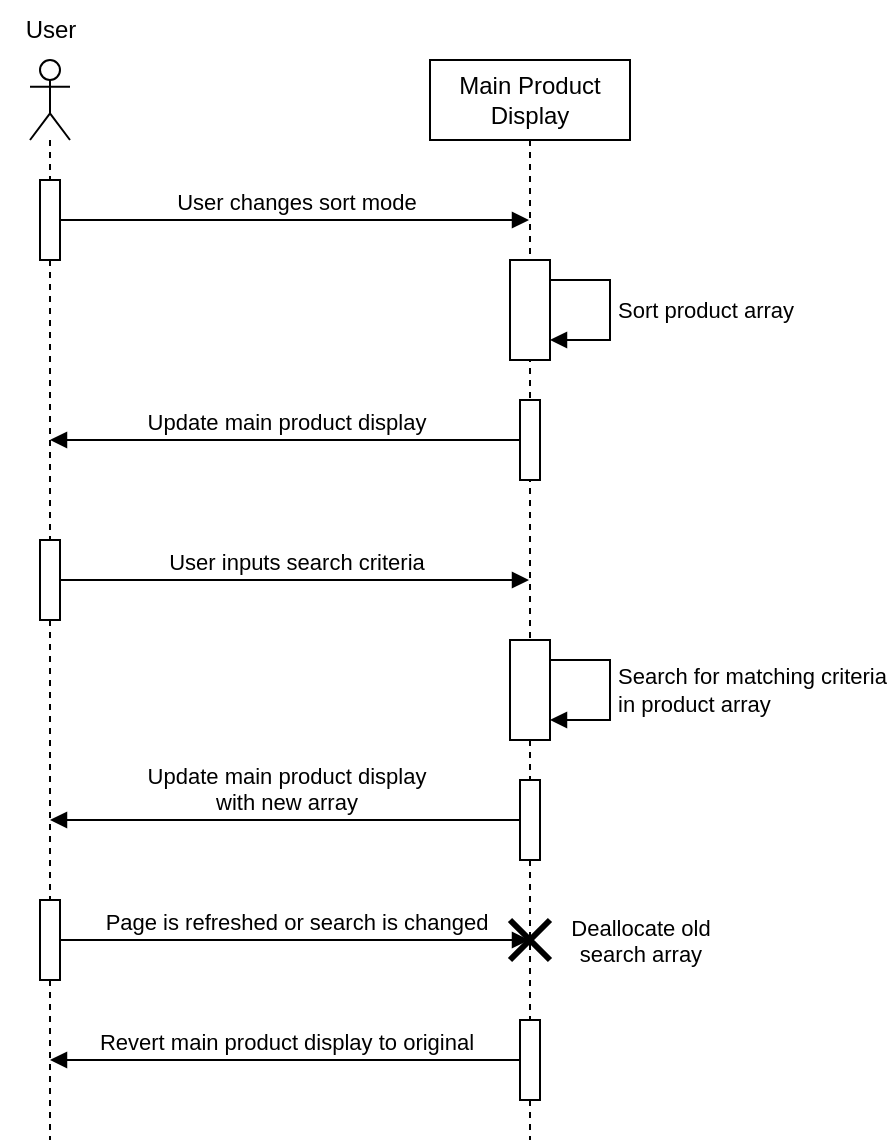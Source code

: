 <mxfile version="24.7.16">
  <diagram name="Page-1" id="2YBvvXClWsGukQMizWep">
    <mxGraphModel dx="961" dy="521" grid="1" gridSize="10" guides="1" tooltips="1" connect="1" arrows="1" fold="1" page="1" pageScale="1" pageWidth="850" pageHeight="1100" math="0" shadow="0">
      <root>
        <mxCell id="0" />
        <mxCell id="1" parent="0" />
        <mxCell id="6XrJhZcv4uqD5otf2Rir-3" value="Main Product Display" style="shape=umlLifeline;perimeter=lifelinePerimeter;whiteSpace=wrap;html=1;container=1;dropTarget=0;collapsible=0;recursiveResize=0;outlineConnect=0;portConstraint=eastwest;newEdgeStyle={&quot;curved&quot;:0,&quot;rounded&quot;:0};" vertex="1" parent="1">
          <mxGeometry x="410" y="60" width="100" height="540" as="geometry" />
        </mxCell>
        <mxCell id="6XrJhZcv4uqD5otf2Rir-21" value="" style="html=1;points=[[0,0,0,0,5],[0,1,0,0,-5],[1,0,0,0,5],[1,1,0,0,-5]];perimeter=orthogonalPerimeter;outlineConnect=0;targetShapes=umlLifeline;portConstraint=eastwest;newEdgeStyle={&quot;curved&quot;:0,&quot;rounded&quot;:0};" vertex="1" parent="6XrJhZcv4uqD5otf2Rir-3">
          <mxGeometry x="40" y="100" width="20" height="50" as="geometry" />
        </mxCell>
        <mxCell id="6XrJhZcv4uqD5otf2Rir-22" value="Sort product array" style="html=1;align=left;spacingLeft=2;endArrow=block;rounded=0;edgeStyle=orthogonalEdgeStyle;curved=0;rounded=0;" edge="1" target="6XrJhZcv4uqD5otf2Rir-21" parent="6XrJhZcv4uqD5otf2Rir-3">
          <mxGeometry relative="1" as="geometry">
            <mxPoint x="60" y="110" as="sourcePoint" />
            <Array as="points">
              <mxPoint x="90" y="110" />
              <mxPoint x="90" y="140" />
            </Array>
          </mxGeometry>
        </mxCell>
        <mxCell id="6XrJhZcv4uqD5otf2Rir-23" value="" style="html=1;points=[[0,0,0,0,5],[0,1,0,0,-5],[1,0,0,0,5],[1,1,0,0,-5]];perimeter=orthogonalPerimeter;outlineConnect=0;targetShapes=umlLifeline;portConstraint=eastwest;newEdgeStyle={&quot;curved&quot;:0,&quot;rounded&quot;:0};" vertex="1" parent="6XrJhZcv4uqD5otf2Rir-3">
          <mxGeometry x="45" y="170" width="10" height="40" as="geometry" />
        </mxCell>
        <mxCell id="6XrJhZcv4uqD5otf2Rir-32" value="" style="html=1;points=[[0,0,0,0,5],[0,1,0,0,-5],[1,0,0,0,5],[1,1,0,0,-5]];perimeter=orthogonalPerimeter;outlineConnect=0;targetShapes=umlLifeline;portConstraint=eastwest;newEdgeStyle={&quot;curved&quot;:0,&quot;rounded&quot;:0};" vertex="1" parent="6XrJhZcv4uqD5otf2Rir-3">
          <mxGeometry x="40" y="290" width="20" height="50" as="geometry" />
        </mxCell>
        <mxCell id="6XrJhZcv4uqD5otf2Rir-33" value="Search for matching criteria&lt;div&gt;in product array&lt;/div&gt;" style="html=1;align=left;spacingLeft=2;endArrow=block;rounded=0;edgeStyle=orthogonalEdgeStyle;curved=0;rounded=0;" edge="1" parent="6XrJhZcv4uqD5otf2Rir-3" target="6XrJhZcv4uqD5otf2Rir-32">
          <mxGeometry relative="1" as="geometry">
            <mxPoint x="60" y="300" as="sourcePoint" />
            <Array as="points">
              <mxPoint x="90" y="300" />
              <mxPoint x="90" y="330" />
            </Array>
          </mxGeometry>
        </mxCell>
        <mxCell id="6XrJhZcv4uqD5otf2Rir-34" value="" style="html=1;points=[[0,0,0,0,5],[0,1,0,0,-5],[1,0,0,0,5],[1,1,0,0,-5]];perimeter=orthogonalPerimeter;outlineConnect=0;targetShapes=umlLifeline;portConstraint=eastwest;newEdgeStyle={&quot;curved&quot;:0,&quot;rounded&quot;:0};" vertex="1" parent="6XrJhZcv4uqD5otf2Rir-3">
          <mxGeometry x="45" y="360" width="10" height="40" as="geometry" />
        </mxCell>
        <mxCell id="6XrJhZcv4uqD5otf2Rir-35" value="Update main product display&lt;div&gt;with new array&lt;/div&gt;" style="html=1;verticalAlign=bottom;endArrow=block;curved=0;rounded=0;" edge="1" parent="6XrJhZcv4uqD5otf2Rir-3">
          <mxGeometry width="80" relative="1" as="geometry">
            <mxPoint x="45" y="380" as="sourcePoint" />
            <mxPoint x="-190" y="380" as="targetPoint" />
          </mxGeometry>
        </mxCell>
        <mxCell id="6XrJhZcv4uqD5otf2Rir-41" value="" style="shape=umlDestroy;whiteSpace=wrap;html=1;strokeWidth=3;targetShapes=umlLifeline;" vertex="1" parent="6XrJhZcv4uqD5otf2Rir-3">
          <mxGeometry x="40" y="430" width="20" height="20" as="geometry" />
        </mxCell>
        <mxCell id="6XrJhZcv4uqD5otf2Rir-16" value="" style="shape=umlLifeline;perimeter=lifelinePerimeter;whiteSpace=wrap;html=1;container=1;dropTarget=0;collapsible=0;recursiveResize=0;outlineConnect=0;portConstraint=eastwest;newEdgeStyle={&quot;curved&quot;:0,&quot;rounded&quot;:0};participant=umlActor;" vertex="1" parent="1">
          <mxGeometry x="210" y="60" width="20" height="540" as="geometry" />
        </mxCell>
        <mxCell id="6XrJhZcv4uqD5otf2Rir-18" value="" style="html=1;points=[[0,0,0,0,5],[0,1,0,0,-5],[1,0,0,0,5],[1,1,0,0,-5]];perimeter=orthogonalPerimeter;outlineConnect=0;targetShapes=umlLifeline;portConstraint=eastwest;newEdgeStyle={&quot;curved&quot;:0,&quot;rounded&quot;:0};" vertex="1" parent="6XrJhZcv4uqD5otf2Rir-16">
          <mxGeometry x="5" y="60" width="10" height="40" as="geometry" />
        </mxCell>
        <mxCell id="6XrJhZcv4uqD5otf2Rir-27" value="" style="html=1;points=[[0,0,0,0,5],[0,1,0,0,-5],[1,0,0,0,5],[1,1,0,0,-5]];perimeter=orthogonalPerimeter;outlineConnect=0;targetShapes=umlLifeline;portConstraint=eastwest;newEdgeStyle={&quot;curved&quot;:0,&quot;rounded&quot;:0};" vertex="1" parent="6XrJhZcv4uqD5otf2Rir-16">
          <mxGeometry x="5" y="240" width="10" height="40" as="geometry" />
        </mxCell>
        <mxCell id="6XrJhZcv4uqD5otf2Rir-39" value="" style="html=1;points=[[0,0,0,0,5],[0,1,0,0,-5],[1,0,0,0,5],[1,1,0,0,-5]];perimeter=orthogonalPerimeter;outlineConnect=0;targetShapes=umlLifeline;portConstraint=eastwest;newEdgeStyle={&quot;curved&quot;:0,&quot;rounded&quot;:0};" vertex="1" parent="6XrJhZcv4uqD5otf2Rir-16">
          <mxGeometry x="5" y="420" width="10" height="40" as="geometry" />
        </mxCell>
        <mxCell id="6XrJhZcv4uqD5otf2Rir-17" value="User changes sort mode" style="html=1;verticalAlign=bottom;endArrow=block;curved=0;rounded=0;" edge="1" parent="1" source="6XrJhZcv4uqD5otf2Rir-18">
          <mxGeometry width="80" relative="1" as="geometry">
            <mxPoint x="240" y="150" as="sourcePoint" />
            <mxPoint x="459.5" y="140" as="targetPoint" />
          </mxGeometry>
        </mxCell>
        <mxCell id="6XrJhZcv4uqD5otf2Rir-20" value="User" style="text;html=1;align=center;verticalAlign=middle;resizable=0;points=[];autosize=1;strokeColor=none;fillColor=none;" vertex="1" parent="1">
          <mxGeometry x="195" y="30" width="50" height="30" as="geometry" />
        </mxCell>
        <mxCell id="6XrJhZcv4uqD5otf2Rir-24" value="Update main product display" style="html=1;verticalAlign=bottom;endArrow=block;curved=0;rounded=0;" edge="1" parent="1" target="6XrJhZcv4uqD5otf2Rir-16">
          <mxGeometry width="80" relative="1" as="geometry">
            <mxPoint x="455" y="250" as="sourcePoint" />
            <mxPoint x="330" y="250" as="targetPoint" />
          </mxGeometry>
        </mxCell>
        <mxCell id="6XrJhZcv4uqD5otf2Rir-28" value="User inputs search criteria" style="html=1;verticalAlign=bottom;endArrow=block;curved=0;rounded=0;" edge="1" parent="1" source="6XrJhZcv4uqD5otf2Rir-27" target="6XrJhZcv4uqD5otf2Rir-3">
          <mxGeometry width="80" relative="1" as="geometry">
            <mxPoint x="260" y="330" as="sourcePoint" />
            <mxPoint x="459.67" y="300" as="targetPoint" />
          </mxGeometry>
        </mxCell>
        <mxCell id="6XrJhZcv4uqD5otf2Rir-40" value="Page is refreshed or search is changed" style="html=1;verticalAlign=bottom;endArrow=block;curved=0;rounded=0;" edge="1" parent="1" source="6XrJhZcv4uqD5otf2Rir-39" target="6XrJhZcv4uqD5otf2Rir-3">
          <mxGeometry width="80" relative="1" as="geometry">
            <mxPoint x="230" y="500" as="sourcePoint" />
            <mxPoint x="310" y="500" as="targetPoint" />
          </mxGeometry>
        </mxCell>
        <mxCell id="6XrJhZcv4uqD5otf2Rir-42" value="&lt;font style=&quot;font-size: 11px;&quot;&gt;Deallocate old&lt;/font&gt;&lt;div style=&quot;font-size: 11px;&quot;&gt;&lt;font style=&quot;font-size: 11px;&quot;&gt;search array&lt;/font&gt;&lt;/div&gt;" style="text;html=1;align=center;verticalAlign=middle;resizable=0;points=[];autosize=1;strokeColor=none;fillColor=none;" vertex="1" parent="1">
          <mxGeometry x="470" y="480" width="90" height="40" as="geometry" />
        </mxCell>
        <mxCell id="6XrJhZcv4uqD5otf2Rir-44" value="" style="html=1;points=[[0,0,0,0,5],[0,1,0,0,-5],[1,0,0,0,5],[1,1,0,0,-5]];perimeter=orthogonalPerimeter;outlineConnect=0;targetShapes=umlLifeline;portConstraint=eastwest;newEdgeStyle={&quot;curved&quot;:0,&quot;rounded&quot;:0};" vertex="1" parent="1">
          <mxGeometry x="455" y="540" width="10" height="40" as="geometry" />
        </mxCell>
        <mxCell id="6XrJhZcv4uqD5otf2Rir-45" value="Revert main product display to original" style="html=1;verticalAlign=bottom;endArrow=block;curved=0;rounded=0;" edge="1" parent="1">
          <mxGeometry width="80" relative="1" as="geometry">
            <mxPoint x="455" y="560" as="sourcePoint" />
            <mxPoint x="220" y="560" as="targetPoint" />
          </mxGeometry>
        </mxCell>
      </root>
    </mxGraphModel>
  </diagram>
</mxfile>

